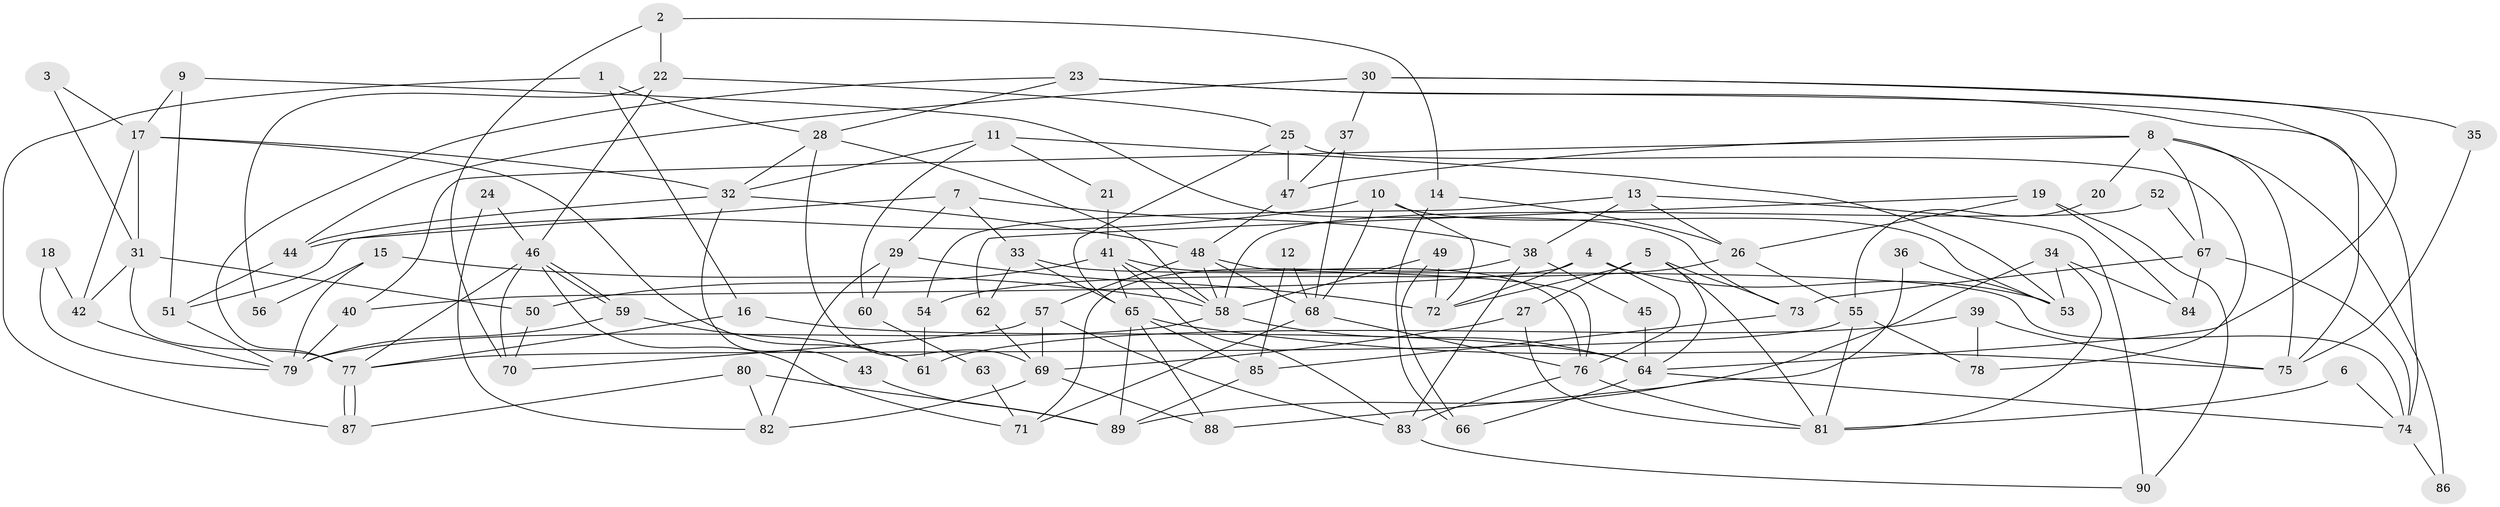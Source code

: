 // Generated by graph-tools (version 1.1) at 2025/15/03/09/25 04:15:09]
// undirected, 90 vertices, 180 edges
graph export_dot {
graph [start="1"]
  node [color=gray90,style=filled];
  1;
  2;
  3;
  4;
  5;
  6;
  7;
  8;
  9;
  10;
  11;
  12;
  13;
  14;
  15;
  16;
  17;
  18;
  19;
  20;
  21;
  22;
  23;
  24;
  25;
  26;
  27;
  28;
  29;
  30;
  31;
  32;
  33;
  34;
  35;
  36;
  37;
  38;
  39;
  40;
  41;
  42;
  43;
  44;
  45;
  46;
  47;
  48;
  49;
  50;
  51;
  52;
  53;
  54;
  55;
  56;
  57;
  58;
  59;
  60;
  61;
  62;
  63;
  64;
  65;
  66;
  67;
  68;
  69;
  70;
  71;
  72;
  73;
  74;
  75;
  76;
  77;
  78;
  79;
  80;
  81;
  82;
  83;
  84;
  85;
  86;
  87;
  88;
  89;
  90;
  1 -- 16;
  1 -- 28;
  1 -- 87;
  2 -- 14;
  2 -- 70;
  2 -- 22;
  3 -- 31;
  3 -- 17;
  4 -- 76;
  4 -- 72;
  4 -- 40;
  4 -- 53;
  5 -- 81;
  5 -- 64;
  5 -- 27;
  5 -- 72;
  5 -- 73;
  6 -- 81;
  6 -- 74;
  7 -- 38;
  7 -- 29;
  7 -- 33;
  7 -- 51;
  8 -- 47;
  8 -- 40;
  8 -- 20;
  8 -- 67;
  8 -- 75;
  8 -- 86;
  9 -- 73;
  9 -- 51;
  9 -- 17;
  10 -- 53;
  10 -- 68;
  10 -- 44;
  10 -- 72;
  11 -- 53;
  11 -- 32;
  11 -- 21;
  11 -- 60;
  12 -- 68;
  12 -- 85;
  13 -- 38;
  13 -- 54;
  13 -- 26;
  13 -- 90;
  14 -- 26;
  14 -- 66;
  15 -- 79;
  15 -- 58;
  15 -- 56;
  16 -- 64;
  16 -- 77;
  17 -- 32;
  17 -- 31;
  17 -- 42;
  17 -- 61;
  18 -- 79;
  18 -- 42;
  19 -- 26;
  19 -- 84;
  19 -- 62;
  19 -- 90;
  20 -- 55;
  21 -- 41;
  22 -- 25;
  22 -- 46;
  22 -- 56;
  23 -- 77;
  23 -- 28;
  23 -- 74;
  23 -- 75;
  24 -- 46;
  24 -- 82;
  25 -- 78;
  25 -- 65;
  25 -- 47;
  26 -- 55;
  26 -- 54;
  27 -- 69;
  27 -- 81;
  28 -- 58;
  28 -- 32;
  28 -- 69;
  29 -- 82;
  29 -- 72;
  29 -- 60;
  30 -- 64;
  30 -- 44;
  30 -- 35;
  30 -- 37;
  31 -- 77;
  31 -- 42;
  31 -- 50;
  32 -- 44;
  32 -- 48;
  32 -- 43;
  33 -- 62;
  33 -- 65;
  33 -- 74;
  34 -- 81;
  34 -- 89;
  34 -- 53;
  34 -- 84;
  35 -- 75;
  36 -- 88;
  36 -- 53;
  37 -- 47;
  37 -- 68;
  38 -- 71;
  38 -- 83;
  38 -- 45;
  39 -- 75;
  39 -- 61;
  39 -- 78;
  40 -- 79;
  41 -- 83;
  41 -- 65;
  41 -- 50;
  41 -- 58;
  41 -- 76;
  42 -- 79;
  43 -- 89;
  44 -- 51;
  45 -- 64;
  46 -- 59;
  46 -- 59;
  46 -- 70;
  46 -- 71;
  46 -- 77;
  47 -- 48;
  48 -- 57;
  48 -- 76;
  48 -- 58;
  48 -- 68;
  49 -- 72;
  49 -- 58;
  49 -- 66;
  50 -- 70;
  51 -- 79;
  52 -- 67;
  52 -- 58;
  54 -- 61;
  55 -- 77;
  55 -- 81;
  55 -- 78;
  57 -- 83;
  57 -- 70;
  57 -- 69;
  58 -- 64;
  58 -- 79;
  59 -- 79;
  59 -- 61;
  60 -- 63;
  62 -- 69;
  63 -- 71;
  64 -- 74;
  64 -- 66;
  65 -- 75;
  65 -- 85;
  65 -- 88;
  65 -- 89;
  67 -- 74;
  67 -- 73;
  67 -- 84;
  68 -- 71;
  68 -- 76;
  69 -- 82;
  69 -- 88;
  73 -- 85;
  74 -- 86;
  76 -- 81;
  76 -- 83;
  77 -- 87;
  77 -- 87;
  80 -- 87;
  80 -- 89;
  80 -- 82;
  83 -- 90;
  85 -- 89;
}
